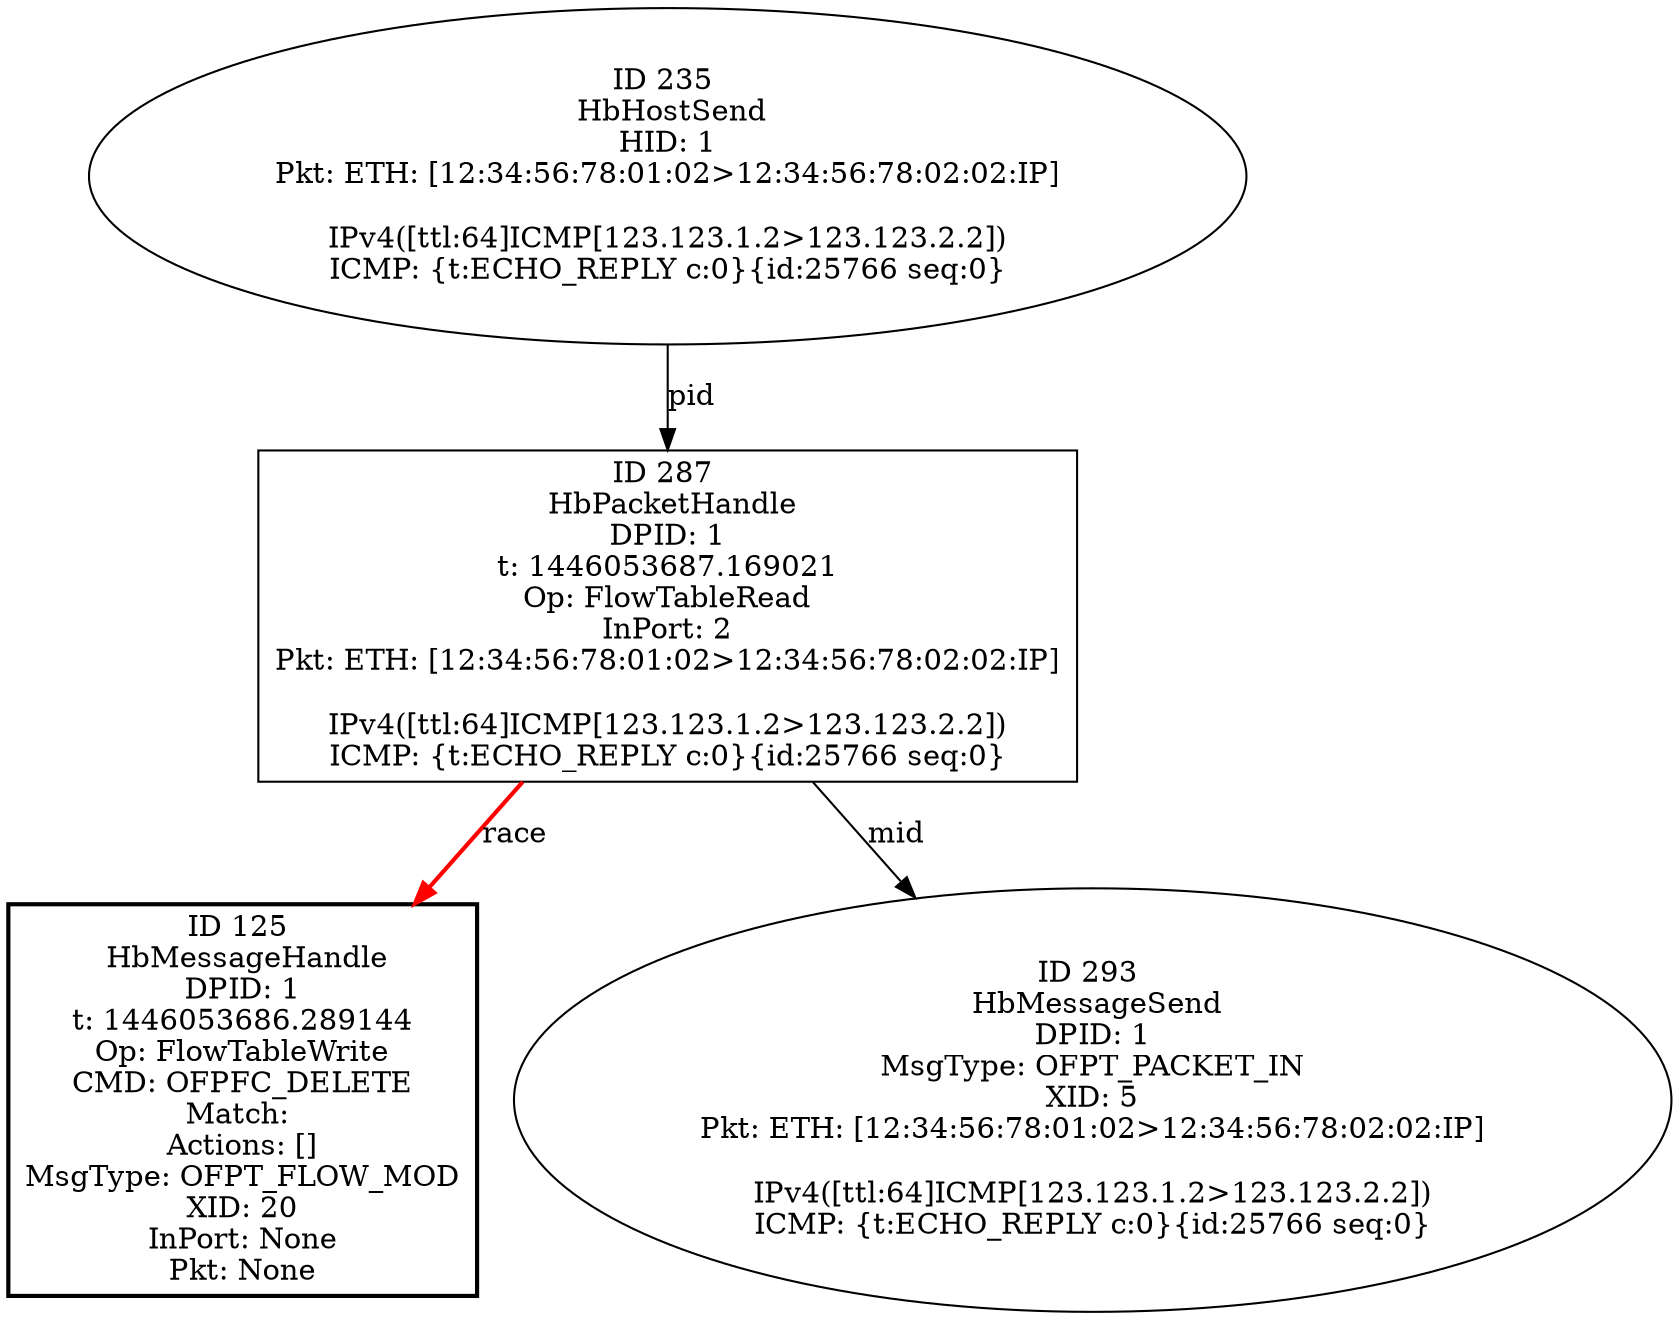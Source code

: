 strict digraph G {
235 [shape=oval, event=<hb_events.HbHostSend object at 0x103a6fd50>, label="ID 235 
 HbHostSend
HID: 1
Pkt: ETH: [12:34:56:78:01:02>12:34:56:78:02:02:IP]

IPv4([ttl:64]ICMP[123.123.1.2>123.123.2.2])
ICMP: {t:ECHO_REPLY c:0}{id:25766 seq:0}"];
125 [shape=box, style=bold, event=<hb_events.HbMessageHandle object at 0x103a47690>, label="ID 125 
 HbMessageHandle
DPID: 1
t: 1446053686.289144
Op: FlowTableWrite
CMD: OFPFC_DELETE
Match: 
Actions: []
MsgType: OFPT_FLOW_MOD
XID: 20
InPort: None
Pkt: None"];
293 [shape=oval, event=<hb_events.HbMessageSend object at 0x103a86090>, label="ID 293 
 HbMessageSend
DPID: 1
MsgType: OFPT_PACKET_IN
XID: 5
Pkt: ETH: [12:34:56:78:01:02>12:34:56:78:02:02:IP]

IPv4([ttl:64]ICMP[123.123.1.2>123.123.2.2])
ICMP: {t:ECHO_REPLY c:0}{id:25766 seq:0}"];
287 [shape=box, event=<hb_events.HbPacketHandle object at 0x103a82750>, label="ID 287 
 HbPacketHandle
DPID: 1
t: 1446053687.169021
Op: FlowTableRead
InPort: 2
Pkt: ETH: [12:34:56:78:01:02>12:34:56:78:02:02:IP]

IPv4([ttl:64]ICMP[123.123.1.2>123.123.2.2])
ICMP: {t:ECHO_REPLY c:0}{id:25766 seq:0}"];
235 -> 287  [rel=pid, label=pid];
287 -> 293  [rel=mid, label=mid];
287 -> 125  [harmful=True, color=red, style=bold, rel=race, label=race];
}
